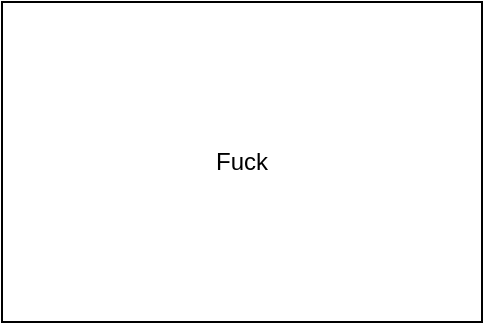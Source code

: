 <mxfile version="21.5.2" type="github">
  <diagram name="Page-1" id="sUw9KjZqvadgOpGPioBc">
    <mxGraphModel dx="1434" dy="764" grid="1" gridSize="10" guides="1" tooltips="1" connect="1" arrows="1" fold="1" page="1" pageScale="1" pageWidth="850" pageHeight="1100" math="0" shadow="0">
      <root>
        <mxCell id="0" />
        <mxCell id="1" parent="0" />
        <mxCell id="RSUW_KIQR6oAdTv2NHjs-1" value="Fuck" style="rounded=0;whiteSpace=wrap;html=1;" vertex="1" parent="1">
          <mxGeometry x="120" y="130" width="240" height="160" as="geometry" />
        </mxCell>
      </root>
    </mxGraphModel>
  </diagram>
</mxfile>
